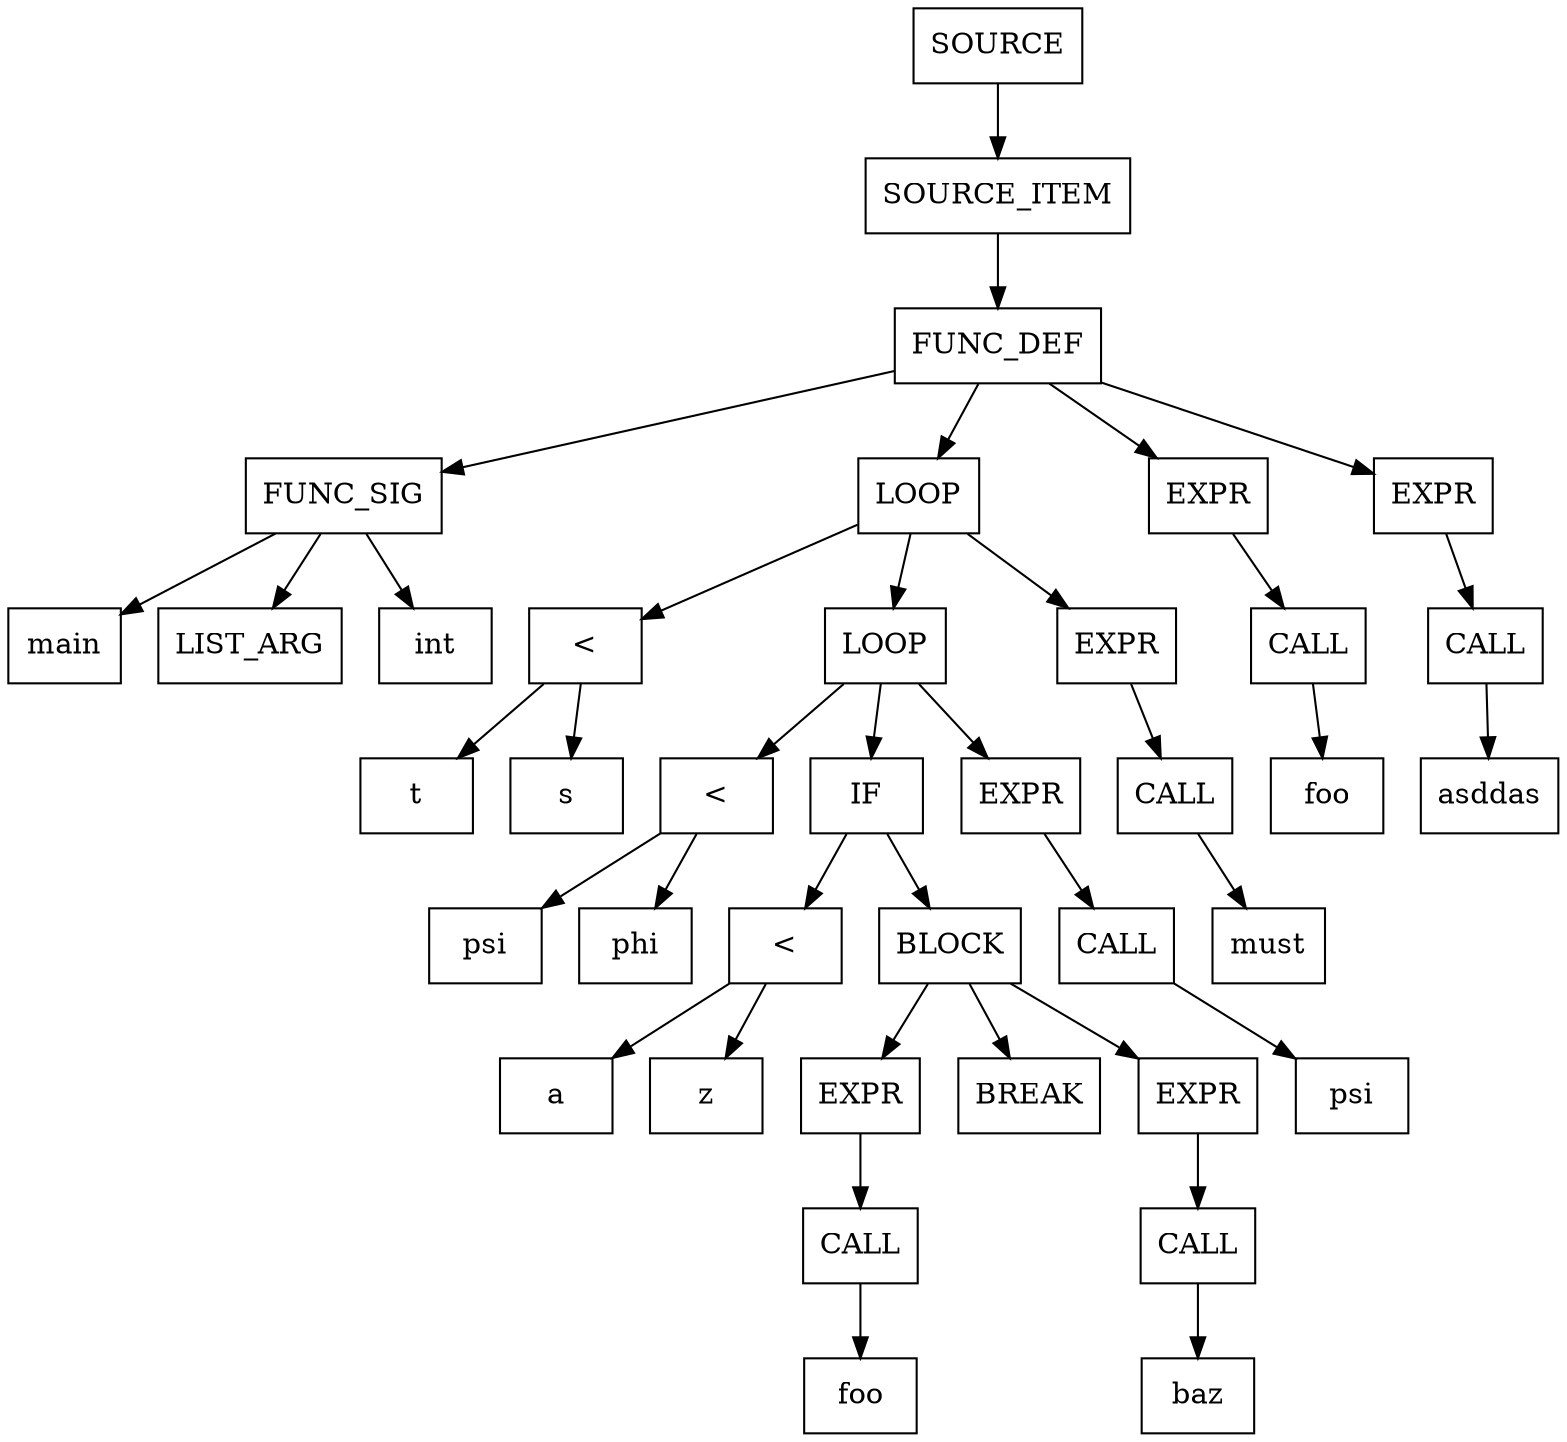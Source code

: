 digraph AST {
    node [shape=box];
    cluster_0_node175883200 [label="SOURCE"];
    cluster_0_node175882888 [label="SOURCE_ITEM"];
    cluster_0_node175881016 [label="FUNC_DEF"];
    cluster_0_node175846384 [label="FUNC_SIG"];
    cluster_0_node175845760 [label="main"];
    cluster_0_node175846072 [label="LIST_ARG"];
    cluster_0_node175847008 [label="int"];
    cluster_0_node175875400 [label="LOOP"];
    cluster_0_node175848568 [label="<"];
    cluster_0_node175848880 [label="t"];
    cluster_0_node175849504 [label="s"];
    cluster_0_node175872592 [label="LOOP"];
    cluster_0_node175850440 [label="<"];
    cluster_0_node175850752 [label="psi"];
    cluster_0_node175851376 [label="phi"];
    cluster_0_node175869472 [label="IF"];
    cluster_0_node175852312 [label="<"];
    cluster_0_node175852624 [label="a"];
    cluster_0_node175853248 [label="z"];
    cluster_0_node175871344 [label="BLOCK"];
    cluster_0_node175867912 [label="EXPR"];
    cluster_0_node175867600 [label="CALL"];
    cluster_0_node175867288 [label="foo"];
    cluster_0_node175868224 [label="BREAK"];
    cluster_0_node175871032 [label="EXPR"];
    cluster_0_node175870720 [label="CALL"];
    cluster_0_node175870408 [label="baz"];
    cluster_0_node175874152 [label="EXPR"];
    cluster_0_node175873840 [label="CALL"];
    cluster_0_node175873528 [label="psi"];
    cluster_0_node175876960 [label="EXPR"];
    cluster_0_node175876648 [label="CALL"];
    cluster_0_node175876336 [label="must"];
    cluster_0_node175879768 [label="EXPR"];
    cluster_0_node175879456 [label="CALL"];
    cluster_0_node175879144 [label="foo"];
    cluster_0_node175882576 [label="EXPR"];
    cluster_0_node175882264 [label="CALL"];
    cluster_0_node175881952 [label="asddas"];
    cluster_0_node175883200 -> cluster_0_node175882888;
    cluster_0_node175882888 -> cluster_0_node175881016;
    cluster_0_node175881016 -> cluster_0_node175846384;
    cluster_0_node175846384 -> cluster_0_node175845760;
    cluster_0_node175846384 -> cluster_0_node175846072;
    cluster_0_node175846384 -> cluster_0_node175847008;
    cluster_0_node175881016 -> cluster_0_node175875400;
    cluster_0_node175875400 -> cluster_0_node175848568;
    cluster_0_node175848568 -> cluster_0_node175848880;
    cluster_0_node175848568 -> cluster_0_node175849504;
    cluster_0_node175875400 -> cluster_0_node175872592;
    cluster_0_node175872592 -> cluster_0_node175850440;
    cluster_0_node175850440 -> cluster_0_node175850752;
    cluster_0_node175850440 -> cluster_0_node175851376;
    cluster_0_node175872592 -> cluster_0_node175869472;
    cluster_0_node175869472 -> cluster_0_node175852312;
    cluster_0_node175852312 -> cluster_0_node175852624;
    cluster_0_node175852312 -> cluster_0_node175853248;
    cluster_0_node175869472 -> cluster_0_node175871344;
    cluster_0_node175871344 -> cluster_0_node175867912;
    cluster_0_node175867912 -> cluster_0_node175867600;
    cluster_0_node175867600 -> cluster_0_node175867288;
    cluster_0_node175871344 -> cluster_0_node175868224;
    cluster_0_node175871344 -> cluster_0_node175871032;
    cluster_0_node175871032 -> cluster_0_node175870720;
    cluster_0_node175870720 -> cluster_0_node175870408;
    cluster_0_node175872592 -> cluster_0_node175874152;
    cluster_0_node175874152 -> cluster_0_node175873840;
    cluster_0_node175873840 -> cluster_0_node175873528;
    cluster_0_node175875400 -> cluster_0_node175876960;
    cluster_0_node175876960 -> cluster_0_node175876648;
    cluster_0_node175876648 -> cluster_0_node175876336;
    cluster_0_node175881016 -> cluster_0_node175879768;
    cluster_0_node175879768 -> cluster_0_node175879456;
    cluster_0_node175879456 -> cluster_0_node175879144;
    cluster_0_node175881016 -> cluster_0_node175882576;
    cluster_0_node175882576 -> cluster_0_node175882264;
    cluster_0_node175882264 -> cluster_0_node175881952;
}
